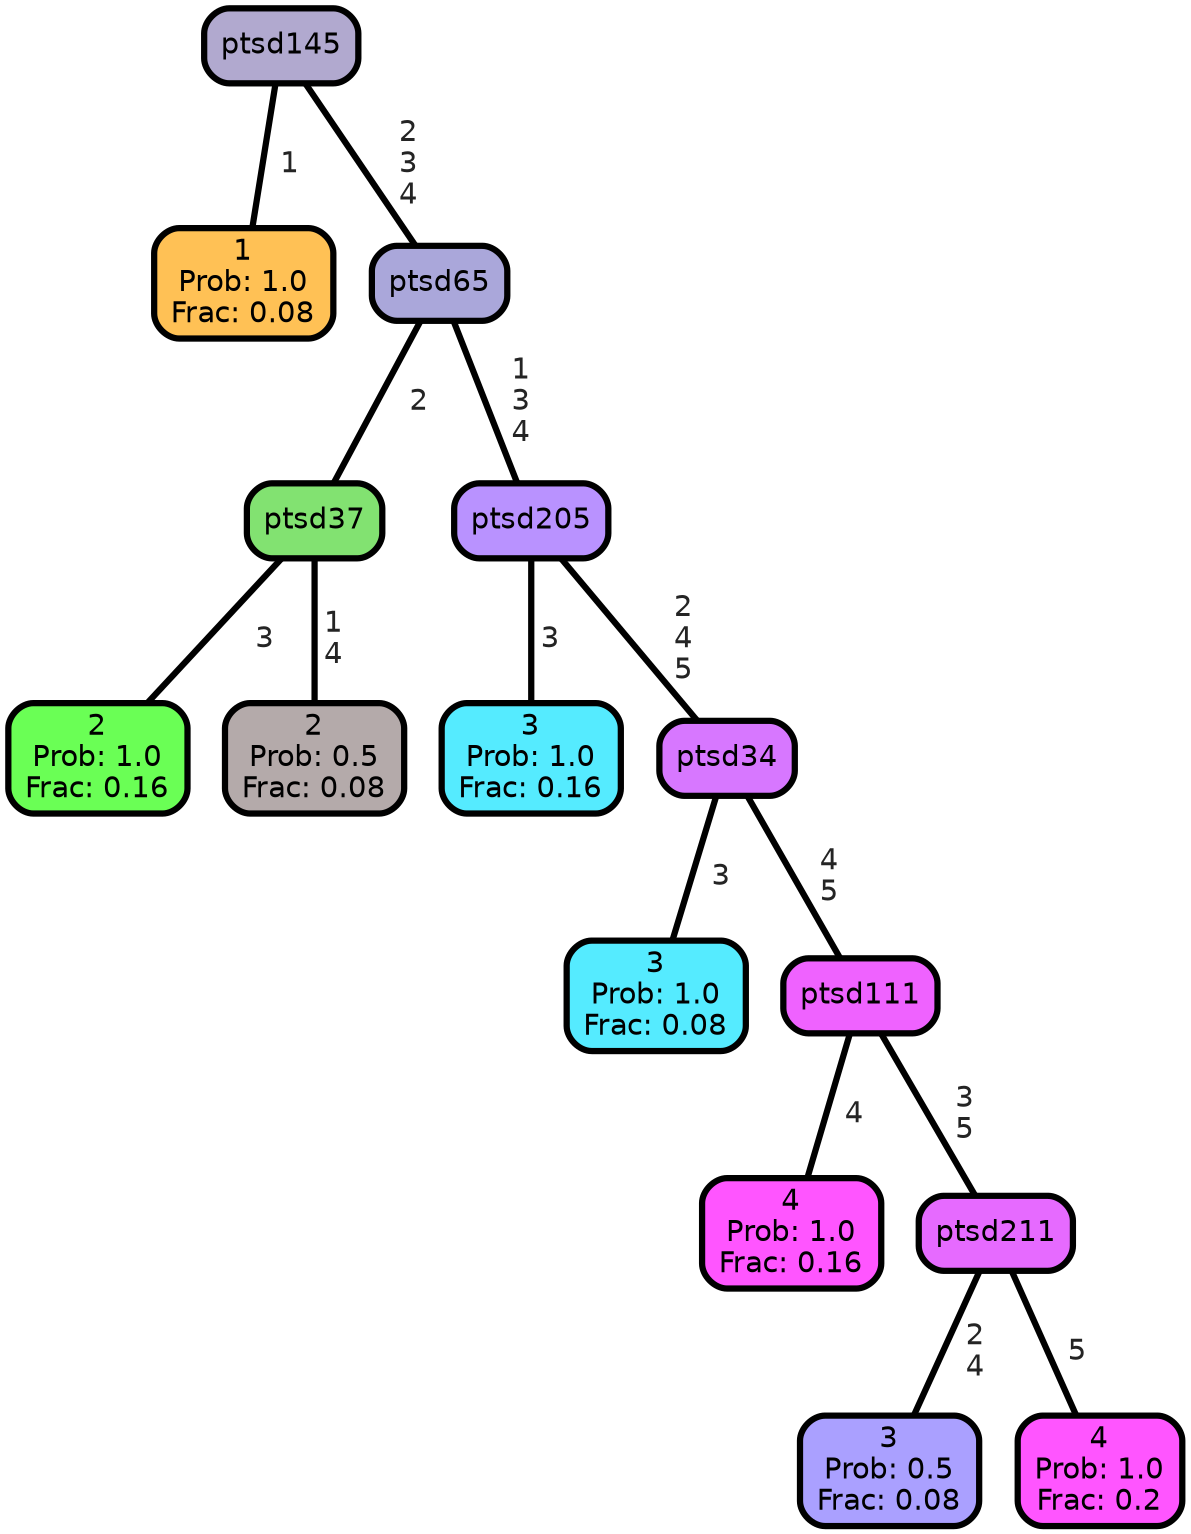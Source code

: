 graph Tree {
node [shape=box, style="filled, rounded",color="black",penwidth="3",fontcolor="black",                 fontname=helvetica] ;
graph [ranksep="0 equally", splines=straight,                 bgcolor=transparent, dpi=200] ;
edge [fontname=helvetica, fontweight=bold,fontcolor=grey14,color=black] ;
0 [label="1
Prob: 1.0
Frac: 0.08", fillcolor="#ffc155"] ;
1 [label="ptsd145", fillcolor="#b1a9cf"] ;
2 [label="2
Prob: 1.0
Frac: 0.16", fillcolor="#6aff55"] ;
3 [label="ptsd37", fillcolor="#82e271"] ;
4 [label="2
Prob: 0.5
Frac: 0.08", fillcolor="#b4aaaa"] ;
5 [label="ptsd65", fillcolor="#aaa7da"] ;
6 [label="3
Prob: 1.0
Frac: 0.16", fillcolor="#55ebff"] ;
7 [label="ptsd205", fillcolor="#b992ff"] ;
8 [label="3
Prob: 1.0
Frac: 0.08", fillcolor="#55ebff"] ;
9 [label="ptsd34", fillcolor="#d777ff"] ;
10 [label="4
Prob: 1.0
Frac: 0.16", fillcolor="#ff55ff"] ;
11 [label="ptsd111", fillcolor="#ef62ff"] ;
12 [label="3
Prob: 0.5
Frac: 0.08", fillcolor="#aaa0ff"] ;
13 [label="ptsd211", fillcolor="#e66aff"] ;
14 [label="4
Prob: 1.0
Frac: 0.2", fillcolor="#ff55ff"] ;
1 -- 0 [label=" 1",penwidth=3] ;
1 -- 5 [label=" 2\n 3\n 4",penwidth=3] ;
3 -- 2 [label=" 3",penwidth=3] ;
3 -- 4 [label=" 1\n 4",penwidth=3] ;
5 -- 3 [label=" 2",penwidth=3] ;
5 -- 7 [label=" 1\n 3\n 4",penwidth=3] ;
7 -- 6 [label=" 3",penwidth=3] ;
7 -- 9 [label=" 2\n 4\n 5",penwidth=3] ;
9 -- 8 [label=" 3",penwidth=3] ;
9 -- 11 [label=" 4\n 5",penwidth=3] ;
11 -- 10 [label=" 4",penwidth=3] ;
11 -- 13 [label=" 3\n 5",penwidth=3] ;
13 -- 12 [label=" 2\n 4",penwidth=3] ;
13 -- 14 [label=" 5",penwidth=3] ;
{rank = same;}}